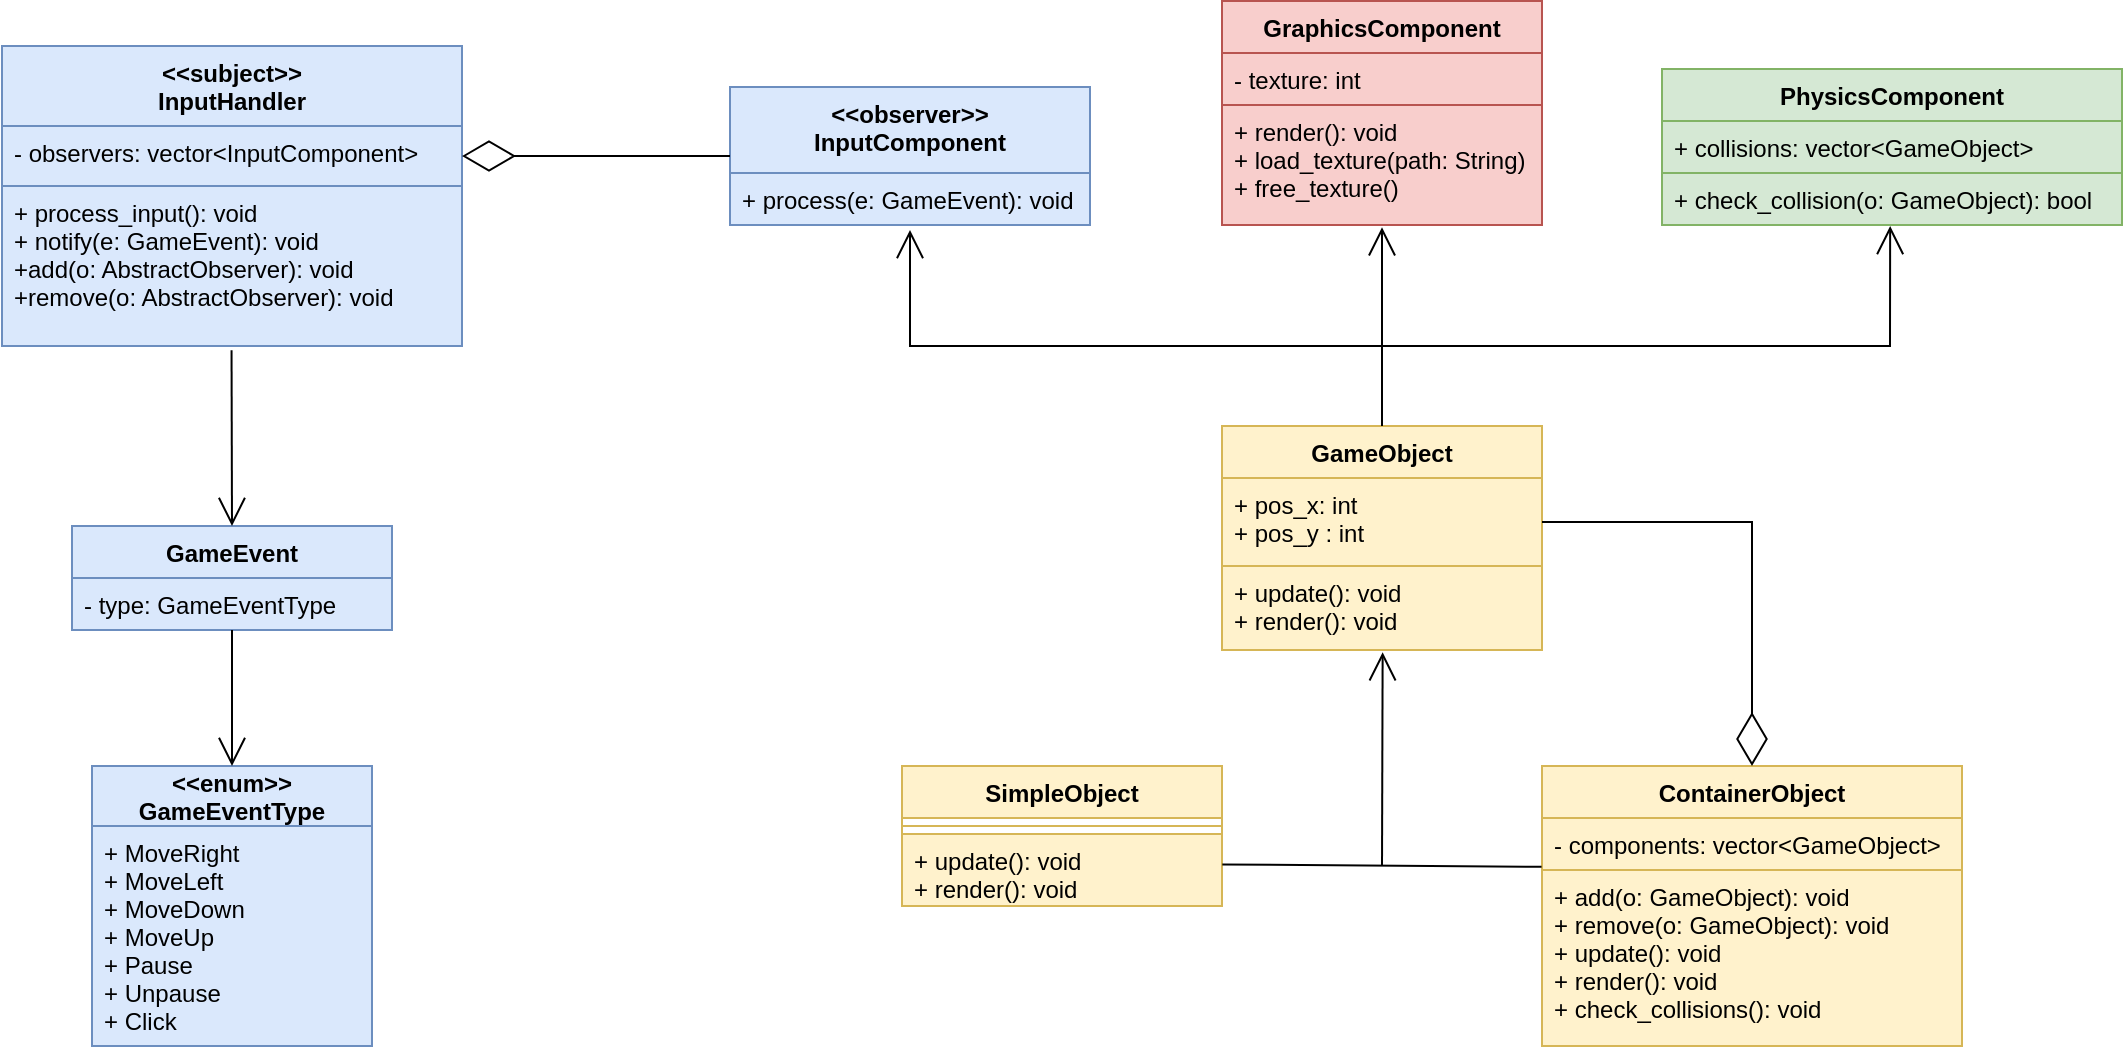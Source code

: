 <mxfile version="14.9.6" type="device"><diagram id="ou7vxljYQejWM1dH90jM" name="Page-1"><mxGraphModel dx="1261" dy="322" grid="1" gridSize="10" guides="1" tooltips="1" connect="1" arrows="1" fold="1" page="1" pageScale="1" pageWidth="827" pageHeight="1169" math="0" shadow="0"><root><mxCell id="0"/><mxCell id="1" parent="0"/><mxCell id="4SgyU0BAi2wCE9_gkXom-2" value="&lt;&lt;subject&gt;&gt;&#10;InputHandler" style="swimlane;fontStyle=1;align=center;verticalAlign=top;childLayout=stackLayout;horizontal=1;startSize=40;horizontalStack=0;resizeParent=1;resizeParentMax=0;resizeLast=0;collapsible=1;marginBottom=0;fillColor=#dae8fc;strokeColor=#6c8ebf;" parent="1" vertex="1"><mxGeometry x="-130" y="50" width="230" height="150" as="geometry"/></mxCell><mxCell id="4SgyU0BAi2wCE9_gkXom-3" value="- observers: vector&lt;InputComponent&gt;" style="text;align=left;verticalAlign=top;spacingLeft=4;spacingRight=4;overflow=hidden;rotatable=0;points=[[0,0.5],[1,0.5]];portConstraint=eastwest;fillColor=#dae8fc;strokeColor=#6c8ebf;" parent="4SgyU0BAi2wCE9_gkXom-2" vertex="1"><mxGeometry y="40" width="230" height="30" as="geometry"/></mxCell><mxCell id="4SgyU0BAi2wCE9_gkXom-5" value="+ process_input(): void&#10;+ notify(e: GameEvent): void&#10;+add(o: AbstractObserver): void&#10;+remove(o: AbstractObserver): void" style="text;align=left;verticalAlign=top;spacingLeft=4;spacingRight=4;overflow=hidden;rotatable=0;points=[[0,0.5],[1,0.5]];portConstraint=eastwest;fillColor=#dae8fc;strokeColor=#6c8ebf;" parent="4SgyU0BAi2wCE9_gkXom-2" vertex="1"><mxGeometry y="70" width="230" height="80" as="geometry"/></mxCell><mxCell id="4SgyU0BAi2wCE9_gkXom-6" value="GameEvent" style="swimlane;fontStyle=1;align=center;verticalAlign=top;childLayout=stackLayout;horizontal=1;startSize=26;horizontalStack=0;resizeParent=1;resizeParentMax=0;resizeLast=0;collapsible=1;marginBottom=0;fillColor=#dae8fc;strokeColor=#6c8ebf;" parent="1" vertex="1"><mxGeometry x="-95" y="290" width="160" height="52" as="geometry"/></mxCell><mxCell id="4SgyU0BAi2wCE9_gkXom-7" value="- type: GameEventType" style="text;strokeColor=#6c8ebf;fillColor=#dae8fc;align=left;verticalAlign=top;spacingLeft=4;spacingRight=4;overflow=hidden;rotatable=0;points=[[0,0.5],[1,0.5]];portConstraint=eastwest;" parent="4SgyU0BAi2wCE9_gkXom-6" vertex="1"><mxGeometry y="26" width="160" height="26" as="geometry"/></mxCell><mxCell id="4SgyU0BAi2wCE9_gkXom-10" value="&lt;&lt;enum&gt;&gt;&#10;GameEventType" style="swimlane;fontStyle=1;childLayout=stackLayout;horizontal=1;startSize=30;horizontalStack=0;resizeParent=1;resizeParentMax=0;resizeLast=0;collapsible=1;marginBottom=0;fillColor=#dae8fc;strokeColor=#6c8ebf;" parent="1" vertex="1"><mxGeometry x="-85" y="410" width="140" height="140" as="geometry"/></mxCell><mxCell id="4SgyU0BAi2wCE9_gkXom-11" value="+ MoveRight&#10;+ MoveLeft&#10;+ MoveDown&#10;+ MoveUp&#10;+ Pause&#10;+ Unpause&#10;+ Click" style="text;align=left;verticalAlign=top;spacingLeft=4;spacingRight=4;overflow=hidden;rotatable=0;points=[[0,0.5],[1,0.5]];portConstraint=eastwest;fillColor=#dae8fc;strokeColor=#6c8ebf;" parent="4SgyU0BAi2wCE9_gkXom-10" vertex="1"><mxGeometry y="30" width="140" height="110" as="geometry"/></mxCell><mxCell id="4SgyU0BAi2wCE9_gkXom-20" value="" style="endArrow=open;endFill=1;endSize=12;html=1;entryX=0.5;entryY=0;entryDx=0;entryDy=0;exitX=0.499;exitY=1.027;exitDx=0;exitDy=0;exitPerimeter=0;" parent="1" source="4SgyU0BAi2wCE9_gkXom-5" target="4SgyU0BAi2wCE9_gkXom-6" edge="1"><mxGeometry width="160" relative="1" as="geometry"><mxPoint x="-15" y="210" as="sourcePoint"/><mxPoint x="170" y="240" as="targetPoint"/></mxGeometry></mxCell><mxCell id="4SgyU0BAi2wCE9_gkXom-21" value="" style="endArrow=open;endFill=1;endSize=12;html=1;entryX=0.5;entryY=0;entryDx=0;entryDy=0;exitX=0.5;exitY=1;exitDx=0;exitDy=0;" parent="1" source="4SgyU0BAi2wCE9_gkXom-6" target="4SgyU0BAi2wCE9_gkXom-10" edge="1"><mxGeometry width="160" relative="1" as="geometry"><mxPoint x="-180" y="380" as="sourcePoint"/><mxPoint x="-250" y="316" as="targetPoint"/></mxGeometry></mxCell><mxCell id="4SgyU0BAi2wCE9_gkXom-22" value="&lt;&lt;observer&gt;&gt;&#10;InputComponent" style="swimlane;fontStyle=1;align=center;verticalAlign=top;childLayout=stackLayout;horizontal=1;startSize=43;horizontalStack=0;resizeParent=1;resizeParentMax=0;resizeLast=0;collapsible=1;marginBottom=0;fillColor=#dae8fc;strokeColor=#6c8ebf;" parent="1" vertex="1"><mxGeometry x="234" y="70.5" width="180" height="69" as="geometry"/></mxCell><mxCell id="4SgyU0BAi2wCE9_gkXom-25" value="+ process(e: GameEvent): void" style="text;strokeColor=#6c8ebf;fillColor=#dae8fc;align=left;verticalAlign=top;spacingLeft=4;spacingRight=4;overflow=hidden;rotatable=0;points=[[0,0.5],[1,0.5]];portConstraint=eastwest;" parent="4SgyU0BAi2wCE9_gkXom-22" vertex="1"><mxGeometry y="43" width="180" height="26" as="geometry"/></mxCell><mxCell id="4SgyU0BAi2wCE9_gkXom-26" value="" style="endArrow=diamondThin;endFill=0;endSize=24;html=1;exitX=0;exitY=0.5;exitDx=0;exitDy=0;entryX=1;entryY=0.5;entryDx=0;entryDy=0;" parent="1" source="4SgyU0BAi2wCE9_gkXom-22" target="4SgyU0BAi2wCE9_gkXom-3" edge="1"><mxGeometry width="160" relative="1" as="geometry"><mxPoint x="80" y="240" as="sourcePoint"/><mxPoint x="240" y="240" as="targetPoint"/></mxGeometry></mxCell><mxCell id="4SgyU0BAi2wCE9_gkXom-27" value="GraphicsComponent" style="swimlane;fontStyle=1;align=center;verticalAlign=top;childLayout=stackLayout;horizontal=1;startSize=26;horizontalStack=0;resizeParent=1;resizeParentMax=0;resizeLast=0;collapsible=1;marginBottom=0;fillColor=#f8cecc;strokeColor=#b85450;" parent="1" vertex="1"><mxGeometry x="480" y="27.5" width="160" height="112" as="geometry"/></mxCell><mxCell id="4SgyU0BAi2wCE9_gkXom-28" value="- texture: int" style="text;strokeColor=#b85450;fillColor=#f8cecc;align=left;verticalAlign=top;spacingLeft=4;spacingRight=4;overflow=hidden;rotatable=0;points=[[0,0.5],[1,0.5]];portConstraint=eastwest;" parent="4SgyU0BAi2wCE9_gkXom-27" vertex="1"><mxGeometry y="26" width="160" height="26" as="geometry"/></mxCell><mxCell id="4SgyU0BAi2wCE9_gkXom-30" value="+ render(): void&#10;+ load_texture(path: String)&#10;+ free_texture()" style="text;strokeColor=#b85450;fillColor=#f8cecc;align=left;verticalAlign=top;spacingLeft=4;spacingRight=4;overflow=hidden;rotatable=0;points=[[0,0.5],[1,0.5]];portConstraint=eastwest;" parent="4SgyU0BAi2wCE9_gkXom-27" vertex="1"><mxGeometry y="52" width="160" height="60" as="geometry"/></mxCell><mxCell id="4SgyU0BAi2wCE9_gkXom-31" value="GameObject" style="swimlane;fontStyle=1;align=center;verticalAlign=top;childLayout=stackLayout;horizontal=1;startSize=26;horizontalStack=0;resizeParent=1;resizeParentMax=0;resizeLast=0;collapsible=1;marginBottom=0;fillColor=#fff2cc;strokeColor=#d6b656;" parent="1" vertex="1"><mxGeometry x="480" y="240" width="160" height="112" as="geometry"/></mxCell><mxCell id="4SgyU0BAi2wCE9_gkXom-32" value="+ pos_x: int&#10;+ pos_y : int" style="text;strokeColor=#d6b656;fillColor=#fff2cc;align=left;verticalAlign=top;spacingLeft=4;spacingRight=4;overflow=hidden;rotatable=0;points=[[0,0.5],[1,0.5]];portConstraint=eastwest;" parent="4SgyU0BAi2wCE9_gkXom-31" vertex="1"><mxGeometry y="26" width="160" height="44" as="geometry"/></mxCell><mxCell id="4SgyU0BAi2wCE9_gkXom-34" value="+ update(): void&#10;+ render(): void" style="text;strokeColor=#d6b656;fillColor=#fff2cc;align=left;verticalAlign=top;spacingLeft=4;spacingRight=4;overflow=hidden;rotatable=0;points=[[0,0.5],[1,0.5]];portConstraint=eastwest;" parent="4SgyU0BAi2wCE9_gkXom-31" vertex="1"><mxGeometry y="70" width="160" height="42" as="geometry"/></mxCell><mxCell id="o3Ne9kF8K_FxpCSSleey-1" value="SimpleObject" style="swimlane;fontStyle=1;align=center;verticalAlign=top;childLayout=stackLayout;horizontal=1;startSize=26;horizontalStack=0;resizeParent=1;resizeParentMax=0;resizeLast=0;collapsible=1;marginBottom=0;fillColor=#fff2cc;strokeColor=#d6b656;" parent="1" vertex="1"><mxGeometry x="320" y="410" width="160" height="70" as="geometry"/></mxCell><mxCell id="o3Ne9kF8K_FxpCSSleey-3" value="" style="line;strokeWidth=1;fillColor=#fff2cc;align=left;verticalAlign=middle;spacingTop=-1;spacingLeft=3;spacingRight=3;rotatable=0;labelPosition=right;points=[];portConstraint=eastwest;strokeColor=#d6b656;" parent="o3Ne9kF8K_FxpCSSleey-1" vertex="1"><mxGeometry y="26" width="160" height="8" as="geometry"/></mxCell><mxCell id="o3Ne9kF8K_FxpCSSleey-4" value="+ update(): void&#10;+ render(): void" style="text;strokeColor=#d6b656;fillColor=#fff2cc;align=left;verticalAlign=top;spacingLeft=4;spacingRight=4;overflow=hidden;rotatable=0;points=[[0,0.5],[1,0.5]];portConstraint=eastwest;" parent="o3Ne9kF8K_FxpCSSleey-1" vertex="1"><mxGeometry y="34" width="160" height="36" as="geometry"/></mxCell><mxCell id="o3Ne9kF8K_FxpCSSleey-5" value="ContainerObject" style="swimlane;fontStyle=1;align=center;verticalAlign=top;childLayout=stackLayout;horizontal=1;startSize=26;horizontalStack=0;resizeParent=1;resizeParentMax=0;resizeLast=0;collapsible=1;marginBottom=0;fillColor=#fff2cc;strokeColor=#d6b656;" parent="1" vertex="1"><mxGeometry x="640" y="410" width="210" height="140" as="geometry"/></mxCell><mxCell id="o3Ne9kF8K_FxpCSSleey-6" value="- components: vector&lt;GameObject&gt;" style="text;strokeColor=#d6b656;fillColor=#fff2cc;align=left;verticalAlign=top;spacingLeft=4;spacingRight=4;overflow=hidden;rotatable=0;points=[[0,0.5],[1,0.5]];portConstraint=eastwest;" parent="o3Ne9kF8K_FxpCSSleey-5" vertex="1"><mxGeometry y="26" width="210" height="26" as="geometry"/></mxCell><mxCell id="o3Ne9kF8K_FxpCSSleey-8" value="+ add(o: GameObject): void&#10;+ remove(o: GameObject): void&#10;+ update(): void&#10;+ render(): void&#10;+ check_collisions(): void" style="text;strokeColor=#d6b656;fillColor=#fff2cc;align=left;verticalAlign=top;spacingLeft=4;spacingRight=4;overflow=hidden;rotatable=0;points=[[0,0.5],[1,0.5]];portConstraint=eastwest;" parent="o3Ne9kF8K_FxpCSSleey-5" vertex="1"><mxGeometry y="52" width="210" height="88" as="geometry"/></mxCell><mxCell id="o3Ne9kF8K_FxpCSSleey-9" value="" style="endArrow=diamondThin;endFill=0;endSize=24;html=1;entryX=0.5;entryY=0;entryDx=0;entryDy=0;exitX=1;exitY=0.5;exitDx=0;exitDy=0;rounded=0;" parent="1" source="4SgyU0BAi2wCE9_gkXom-32" target="o3Ne9kF8K_FxpCSSleey-5" edge="1"><mxGeometry width="160" relative="1" as="geometry"><mxPoint x="466" y="340" as="sourcePoint"/><mxPoint x="626" y="340" as="targetPoint"/><Array as="points"><mxPoint x="745" y="288"/></Array></mxGeometry></mxCell><mxCell id="o3Ne9kF8K_FxpCSSleey-17" value="" style="endArrow=open;endFill=1;endSize=12;html=1;exitX=0.5;exitY=0;exitDx=0;exitDy=0;entryX=0.5;entryY=1.096;entryDx=0;entryDy=0;entryPerimeter=0;rounded=0;" parent="1" source="4SgyU0BAi2wCE9_gkXom-31" target="4SgyU0BAi2wCE9_gkXom-25" edge="1"><mxGeometry width="160" relative="1" as="geometry"><mxPoint x="445" y="210" as="sourcePoint"/><mxPoint x="290" y="210" as="targetPoint"/><Array as="points"><mxPoint x="560" y="200"/><mxPoint x="324" y="200"/></Array></mxGeometry></mxCell><mxCell id="o3Ne9kF8K_FxpCSSleey-18" value="" style="endArrow=open;endFill=1;endSize=12;html=1;entryX=0.5;entryY=1.019;entryDx=0;entryDy=0;entryPerimeter=0;rounded=0;exitX=0.5;exitY=0;exitDx=0;exitDy=0;" parent="1" source="4SgyU0BAi2wCE9_gkXom-31" target="4SgyU0BAi2wCE9_gkXom-30" edge="1"><mxGeometry width="160" relative="1" as="geometry"><mxPoint x="480" y="230" as="sourcePoint"/><mxPoint x="330" y="145.996" as="targetPoint"/><Array as="points"><mxPoint x="560" y="200"/></Array></mxGeometry></mxCell><mxCell id="5UB6l1sZASE7t2GI34ke-5" value="" style="endArrow=open;endFill=1;endSize=12;html=1;rounded=0;entryX=0.496;entryY=1.019;entryDx=0;entryDy=0;entryPerimeter=0;" parent="1" target="5UB6l1sZASE7t2GI34ke-9" edge="1"><mxGeometry width="160" relative="1" as="geometry"><mxPoint x="560" y="240" as="sourcePoint"/><mxPoint x="870" y="170" as="targetPoint"/><Array as="points"><mxPoint x="560" y="200"/><mxPoint x="814" y="200"/></Array></mxGeometry></mxCell><mxCell id="5UB6l1sZASE7t2GI34ke-6" value="PhysicsComponent" style="swimlane;fontStyle=1;align=center;verticalAlign=top;childLayout=stackLayout;horizontal=1;startSize=26;horizontalStack=0;resizeParent=1;resizeParentMax=0;resizeLast=0;collapsible=1;marginBottom=0;fillColor=#d5e8d4;strokeColor=#82b366;" parent="1" vertex="1"><mxGeometry x="700" y="61.5" width="230" height="78" as="geometry"><mxRectangle x="700" y="61.5" width="140" height="26" as="alternateBounds"/></mxGeometry></mxCell><mxCell id="5UB6l1sZASE7t2GI34ke-7" value="+ collisions: vector&lt;GameObject&gt;" style="text;strokeColor=#82b366;fillColor=#d5e8d4;align=left;verticalAlign=top;spacingLeft=4;spacingRight=4;overflow=hidden;rotatable=0;points=[[0,0.5],[1,0.5]];portConstraint=eastwest;" parent="5UB6l1sZASE7t2GI34ke-6" vertex="1"><mxGeometry y="26" width="230" height="26" as="geometry"/></mxCell><mxCell id="5UB6l1sZASE7t2GI34ke-9" value="+ check_collision(o: GameObject): bool" style="text;strokeColor=#82b366;fillColor=#d5e8d4;align=left;verticalAlign=top;spacingLeft=4;spacingRight=4;overflow=hidden;rotatable=0;points=[[0,0.5],[1,0.5]];portConstraint=eastwest;" parent="5UB6l1sZASE7t2GI34ke-6" vertex="1"><mxGeometry y="52" width="230" height="26" as="geometry"/></mxCell><mxCell id="5UB6l1sZASE7t2GI34ke-13" value="" style="endArrow=none;endFill=0;endSize=12;html=1;rounded=0;exitX=-0.001;exitY=0.938;exitDx=0;exitDy=0;exitPerimeter=0;entryX=1.001;entryY=0.422;entryDx=0;entryDy=0;entryPerimeter=0;" parent="1" source="o3Ne9kF8K_FxpCSSleey-6" target="o3Ne9kF8K_FxpCSSleey-4" edge="1"><mxGeometry width="160" relative="1" as="geometry"><mxPoint x="630" y="460" as="sourcePoint"/><mxPoint x="560" y="460" as="targetPoint"/></mxGeometry></mxCell><mxCell id="5UB6l1sZASE7t2GI34ke-15" value="" style="endArrow=open;endFill=1;endSize=12;html=1;entryX=0.502;entryY=1.027;entryDx=0;entryDy=0;entryPerimeter=0;rounded=0;" parent="1" target="4SgyU0BAi2wCE9_gkXom-34" edge="1"><mxGeometry width="160" relative="1" as="geometry"><mxPoint x="560" y="460" as="sourcePoint"/><mxPoint x="460" y="341.996" as="targetPoint"/></mxGeometry></mxCell></root></mxGraphModel></diagram></mxfile>